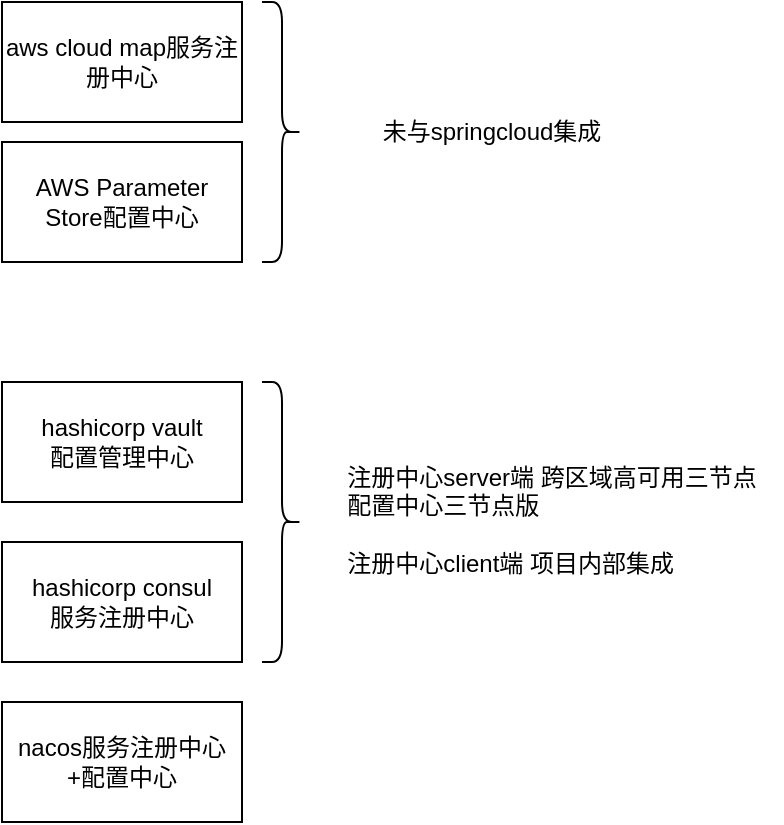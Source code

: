 <mxfile version="20.5.1" type="github">
  <diagram id="nmKlhyjXEk2Ih6iH253c" name="第 1 页">
    <mxGraphModel dx="968" dy="658" grid="1" gridSize="10" guides="1" tooltips="1" connect="1" arrows="1" fold="1" page="1" pageScale="1" pageWidth="827" pageHeight="1169" math="0" shadow="0">
      <root>
        <mxCell id="0" />
        <mxCell id="1" parent="0" />
        <mxCell id="GQdBluO_648FcDcBQcId-1" value="hashicorp vault&lt;br&gt;配置管理中心" style="rounded=0;whiteSpace=wrap;html=1;" vertex="1" parent="1">
          <mxGeometry x="120" y="230" width="120" height="60" as="geometry" />
        </mxCell>
        <mxCell id="GQdBluO_648FcDcBQcId-2" value="hashicorp consul&lt;br&gt;服务注册中心" style="rounded=0;whiteSpace=wrap;html=1;" vertex="1" parent="1">
          <mxGeometry x="120" y="310" width="120" height="60" as="geometry" />
        </mxCell>
        <mxCell id="GQdBluO_648FcDcBQcId-3" value="nacos服务注册中心+配置中心" style="rounded=0;whiteSpace=wrap;html=1;" vertex="1" parent="1">
          <mxGeometry x="120" y="390" width="120" height="60" as="geometry" />
        </mxCell>
        <mxCell id="GQdBluO_648FcDcBQcId-6" value="aws cloud map服务注册中心" style="rounded=0;whiteSpace=wrap;html=1;" vertex="1" parent="1">
          <mxGeometry x="120" y="40" width="120" height="60" as="geometry" />
        </mxCell>
        <mxCell id="GQdBluO_648FcDcBQcId-7" value="未与springcloud集成" style="text;html=1;strokeColor=none;fillColor=none;align=center;verticalAlign=middle;whiteSpace=wrap;rounded=0;" vertex="1" parent="1">
          <mxGeometry x="280" y="85" width="170" height="40" as="geometry" />
        </mxCell>
        <mxCell id="GQdBluO_648FcDcBQcId-8" value="&lt;div style=&quot;text-align: left;&quot;&gt;注册中心server端 跨区域高可用三节点&lt;/div&gt;&lt;div style=&quot;text-align: left;&quot;&gt;配置中心三节点版&lt;/div&gt;&lt;div style=&quot;text-align: left;&quot;&gt;&lt;br&gt;&lt;/div&gt;&lt;div style=&quot;text-align: left;&quot;&gt;注册中心client端 项目内部集成&lt;/div&gt;" style="text;html=1;strokeColor=none;fillColor=none;align=center;verticalAlign=middle;whiteSpace=wrap;rounded=0;" vertex="1" parent="1">
          <mxGeometry x="280" y="257.5" width="230" height="82.5" as="geometry" />
        </mxCell>
        <mxCell id="GQdBluO_648FcDcBQcId-9" value="" style="shape=curlyBracket;whiteSpace=wrap;html=1;rounded=1;flipH=1;" vertex="1" parent="1">
          <mxGeometry x="250" y="40" width="20" height="130" as="geometry" />
        </mxCell>
        <mxCell id="GQdBluO_648FcDcBQcId-10" value="" style="shape=curlyBracket;whiteSpace=wrap;html=1;rounded=1;flipH=1;" vertex="1" parent="1">
          <mxGeometry x="250" y="230" width="20" height="140" as="geometry" />
        </mxCell>
        <mxCell id="GQdBluO_648FcDcBQcId-12" value="AWS Parameter Store配置中心" style="rounded=0;whiteSpace=wrap;html=1;" vertex="1" parent="1">
          <mxGeometry x="120" y="110" width="120" height="60" as="geometry" />
        </mxCell>
      </root>
    </mxGraphModel>
  </diagram>
</mxfile>
